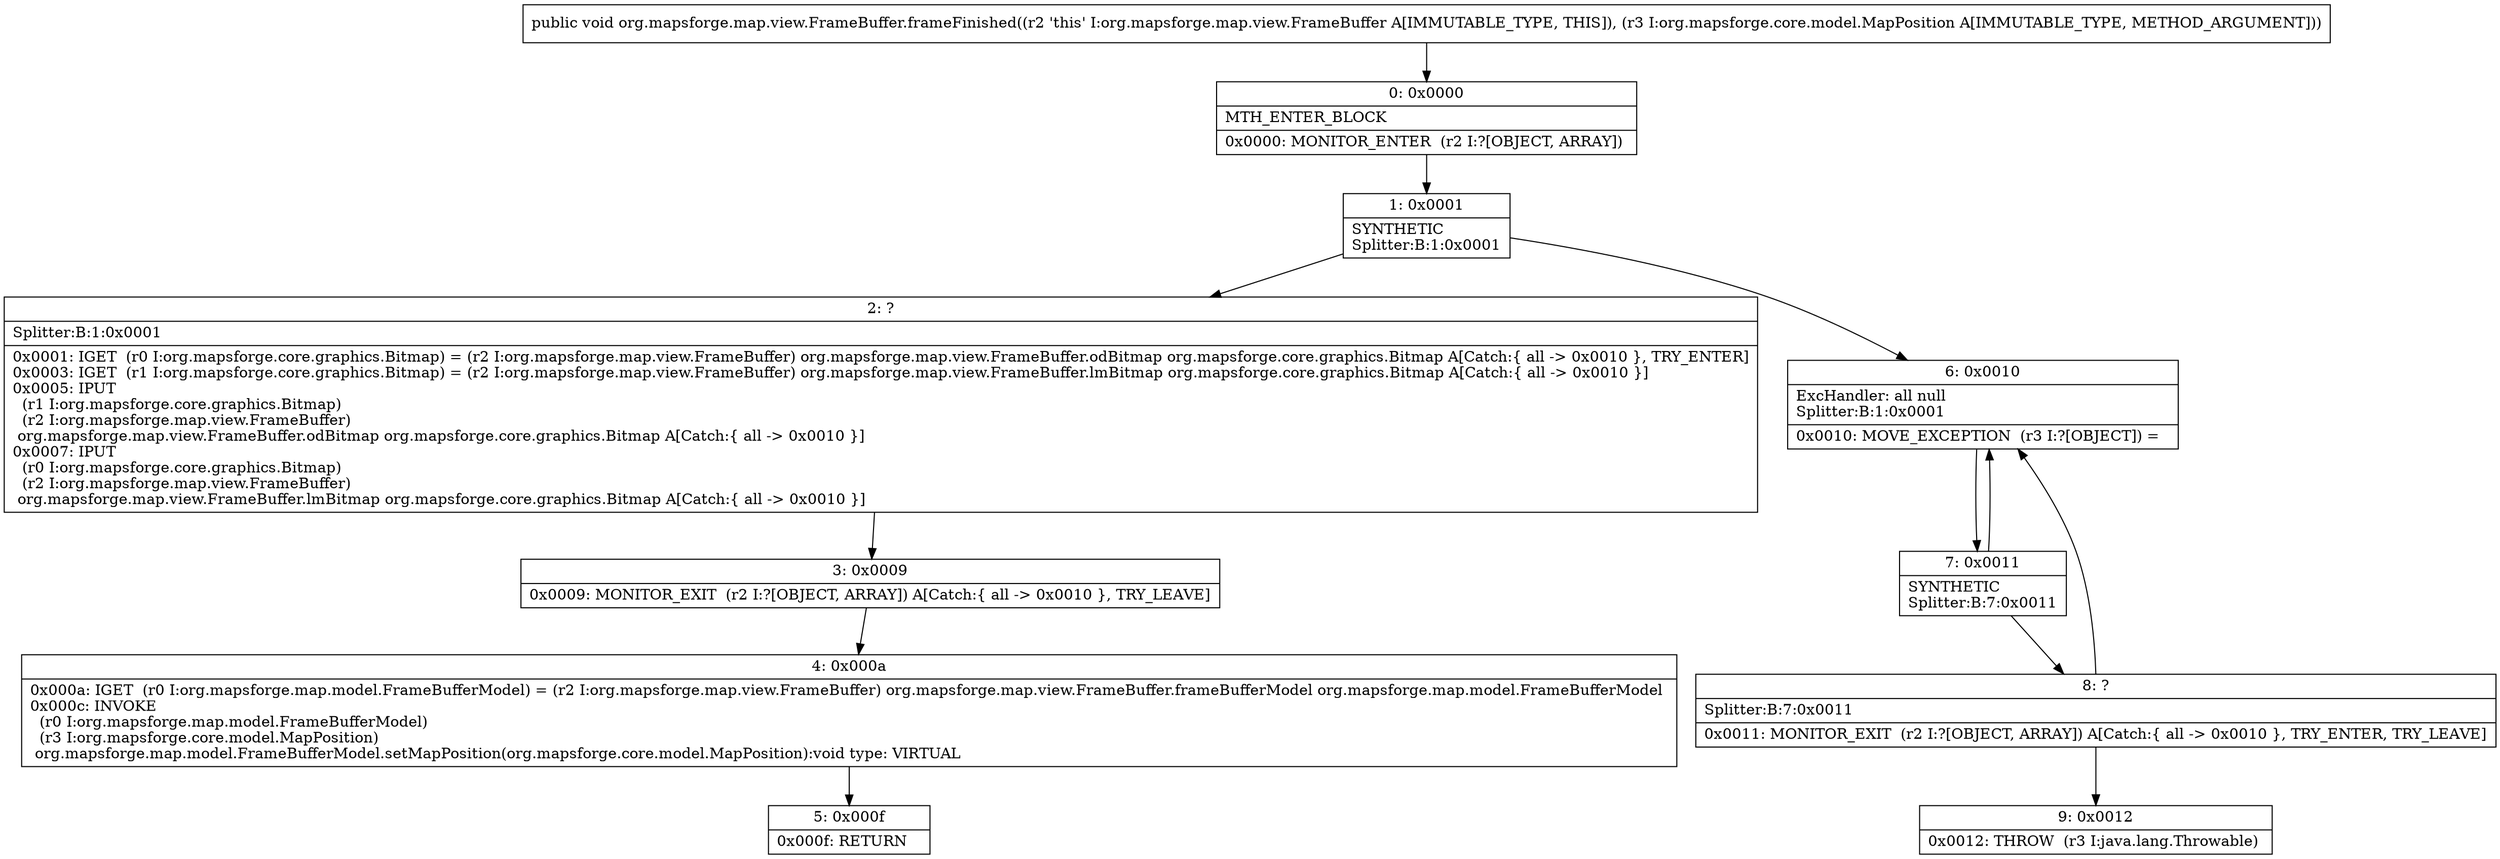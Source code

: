 digraph "CFG fororg.mapsforge.map.view.FrameBuffer.frameFinished(Lorg\/mapsforge\/core\/model\/MapPosition;)V" {
Node_0 [shape=record,label="{0\:\ 0x0000|MTH_ENTER_BLOCK\l|0x0000: MONITOR_ENTER  (r2 I:?[OBJECT, ARRAY]) \l}"];
Node_1 [shape=record,label="{1\:\ 0x0001|SYNTHETIC\lSplitter:B:1:0x0001\l}"];
Node_2 [shape=record,label="{2\:\ ?|Splitter:B:1:0x0001\l|0x0001: IGET  (r0 I:org.mapsforge.core.graphics.Bitmap) = (r2 I:org.mapsforge.map.view.FrameBuffer) org.mapsforge.map.view.FrameBuffer.odBitmap org.mapsforge.core.graphics.Bitmap A[Catch:\{ all \-\> 0x0010 \}, TRY_ENTER]\l0x0003: IGET  (r1 I:org.mapsforge.core.graphics.Bitmap) = (r2 I:org.mapsforge.map.view.FrameBuffer) org.mapsforge.map.view.FrameBuffer.lmBitmap org.mapsforge.core.graphics.Bitmap A[Catch:\{ all \-\> 0x0010 \}]\l0x0005: IPUT  \l  (r1 I:org.mapsforge.core.graphics.Bitmap)\l  (r2 I:org.mapsforge.map.view.FrameBuffer)\l org.mapsforge.map.view.FrameBuffer.odBitmap org.mapsforge.core.graphics.Bitmap A[Catch:\{ all \-\> 0x0010 \}]\l0x0007: IPUT  \l  (r0 I:org.mapsforge.core.graphics.Bitmap)\l  (r2 I:org.mapsforge.map.view.FrameBuffer)\l org.mapsforge.map.view.FrameBuffer.lmBitmap org.mapsforge.core.graphics.Bitmap A[Catch:\{ all \-\> 0x0010 \}]\l}"];
Node_3 [shape=record,label="{3\:\ 0x0009|0x0009: MONITOR_EXIT  (r2 I:?[OBJECT, ARRAY]) A[Catch:\{ all \-\> 0x0010 \}, TRY_LEAVE]\l}"];
Node_4 [shape=record,label="{4\:\ 0x000a|0x000a: IGET  (r0 I:org.mapsforge.map.model.FrameBufferModel) = (r2 I:org.mapsforge.map.view.FrameBuffer) org.mapsforge.map.view.FrameBuffer.frameBufferModel org.mapsforge.map.model.FrameBufferModel \l0x000c: INVOKE  \l  (r0 I:org.mapsforge.map.model.FrameBufferModel)\l  (r3 I:org.mapsforge.core.model.MapPosition)\l org.mapsforge.map.model.FrameBufferModel.setMapPosition(org.mapsforge.core.model.MapPosition):void type: VIRTUAL \l}"];
Node_5 [shape=record,label="{5\:\ 0x000f|0x000f: RETURN   \l}"];
Node_6 [shape=record,label="{6\:\ 0x0010|ExcHandler: all null\lSplitter:B:1:0x0001\l|0x0010: MOVE_EXCEPTION  (r3 I:?[OBJECT]) =  \l}"];
Node_7 [shape=record,label="{7\:\ 0x0011|SYNTHETIC\lSplitter:B:7:0x0011\l}"];
Node_8 [shape=record,label="{8\:\ ?|Splitter:B:7:0x0011\l|0x0011: MONITOR_EXIT  (r2 I:?[OBJECT, ARRAY]) A[Catch:\{ all \-\> 0x0010 \}, TRY_ENTER, TRY_LEAVE]\l}"];
Node_9 [shape=record,label="{9\:\ 0x0012|0x0012: THROW  (r3 I:java.lang.Throwable) \l}"];
MethodNode[shape=record,label="{public void org.mapsforge.map.view.FrameBuffer.frameFinished((r2 'this' I:org.mapsforge.map.view.FrameBuffer A[IMMUTABLE_TYPE, THIS]), (r3 I:org.mapsforge.core.model.MapPosition A[IMMUTABLE_TYPE, METHOD_ARGUMENT])) }"];
MethodNode -> Node_0;
Node_0 -> Node_1;
Node_1 -> Node_2;
Node_1 -> Node_6;
Node_2 -> Node_3;
Node_3 -> Node_4;
Node_4 -> Node_5;
Node_6 -> Node_7;
Node_7 -> Node_8;
Node_7 -> Node_6;
Node_8 -> Node_9;
Node_8 -> Node_6;
}

